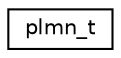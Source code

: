 digraph "Graphical Class Hierarchy"
{
 // LATEX_PDF_SIZE
  edge [fontname="Helvetica",fontsize="10",labelfontname="Helvetica",labelfontsize="10"];
  node [fontname="Helvetica",fontsize="10",shape=record];
  rankdir="LR";
  Node0 [label="plmn_t",height=0.2,width=0.4,color="black", fillcolor="white", style="filled",URL="$structplmn__t.html",tooltip=" "];
}
